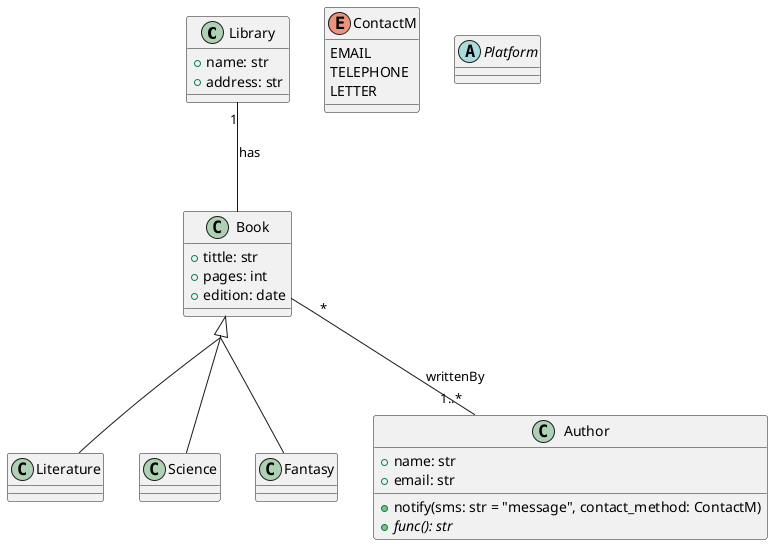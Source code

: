 @startuml
skinparam groupInheritance 2

class Library {
+ name: str
+ address: str
}

class Book{
+ tittle: str
+ pages: int
+ edition: date
}

class Literature extends Book{
}

class Science extends Book{
}

class Fantasy {
}

class Author {
+ name: str
+ email: str
+ notify(sms: str = "message", contact_method: ContactM)
+ {abstract} func(): str
}

enum ContactM {
    EMAIL
    TELEPHONE
    LETTER
}

abstract class Platform{}

Book "*" -- "1..*" Author: writtenBy
Library "1" -- Book: has
Book <|-- Fantasy
@enduml